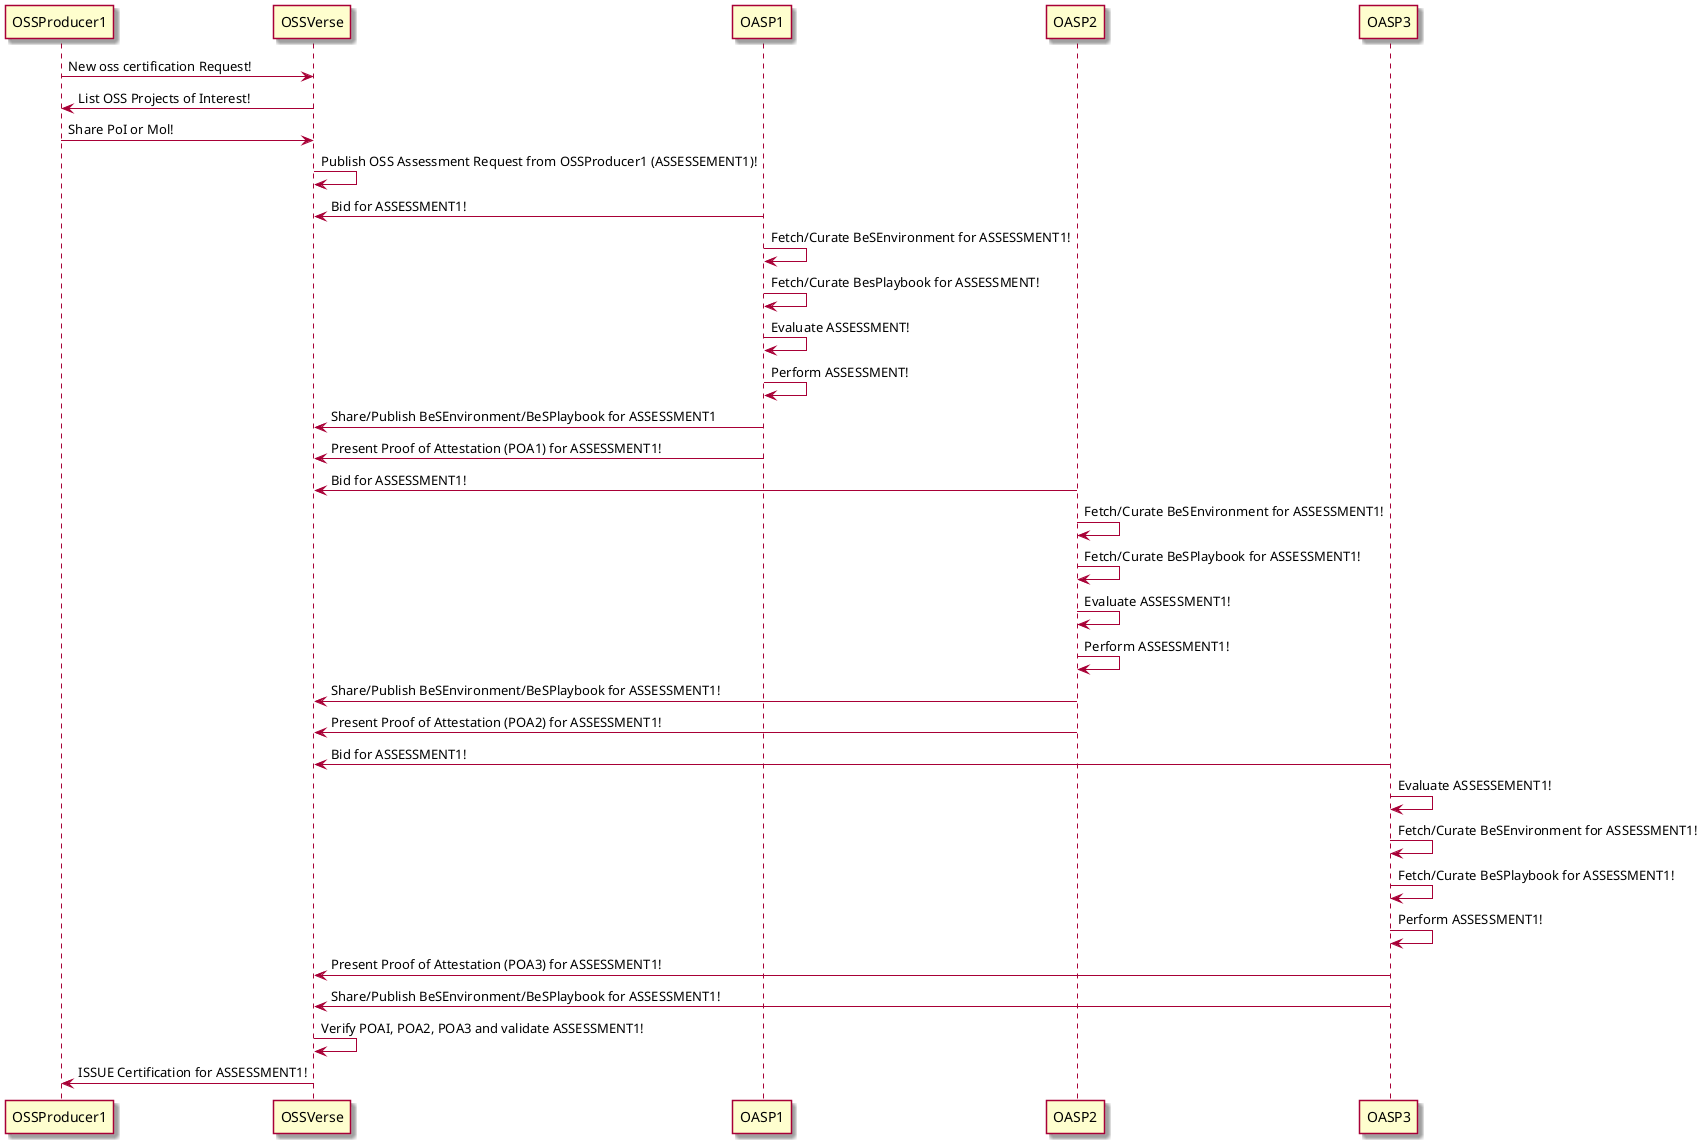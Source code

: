 @startuml

skin rose

OSSProducer1 -> OSSVerse: New oss certification Request!

OSSVerse -> OSSProducer1: List OSS Projects of Interest!

OSSProducer1 -> OSSVerse: Share PoI or Mol!

OSSVerse -> OSSVerse: Publish OSS Assessment Request from OSSProducer1 (ASSESSEMENT1)!

OASP1 -> OSSVerse: Bid for ASSESSMENT1!

OASP1 -> OASP1: Fetch/Curate BeSEnvironment for ASSESSMENT1!

OASP1 -> OASP1: Fetch/Curate BesPlaybook for ASSESSMENT!

OASP1 -> OASP1: Evaluate ASSESSMENT!

OASP1 -> OASP1: Perform ASSESSMENT!

OASP1 -> OSSVerse: Share/Publish BeSEnvironment/BeSPlaybook for ASSESSMENT1

OASP1 -> OSSVerse: Present Proof of Attestation (POA1) for ASSESSMENT1!

OASP2 -> OSSVerse: Bid for ASSESSMENT1!

OASP2 -> OASP2: Fetch/Curate BeSEnvironment for ASSESSMENT1!

OASP2 -> OASP2: Fetch/Curate BeSPlaybook for ASSESSMENT1!

OASP2 -> OASP2: Evaluate ASSESSMENT1!

OASP2 -> OASP2: Perform ASSESSMENT1!

OASP2 -> OSSVerse: Share/Publish BeSEnvironment/BeSPlaybook for ASSESSMENT1!

OASP2 -> OSSVerse: Present Proof of Attestation (POA2) for ASSESSMENT1!

OASP3 -> OSSVerse: Bid for ASSESSMENT1!

OASP3 -> OASP3: Evaluate ASSESSEMENT1!

OASP3 -> OASP3: Fetch/Curate BeSEnvironment for ASSESSMENT1!

OASP3 -> OASP3: Fetch/Curate BeSPlaybook for ASSESSMENT1!

OASP3 -> OASP3: Perform ASSESSMENT1!

OASP3 -> OSSVerse: Present Proof of Attestation (POA3) for ASSESSMENT1!

OASP3 -> OSSVerse: Share/Publish BeSEnvironment/BeSPlaybook for ASSESSMENT1!

OSSVerse -> OSSVerse: Verify POAI, POA2, POA3 and validate ASSESSMENT1!

OSSVerse -> OSSProducer1: ISSUE Certification for ASSESSMENT1!

@enduml
